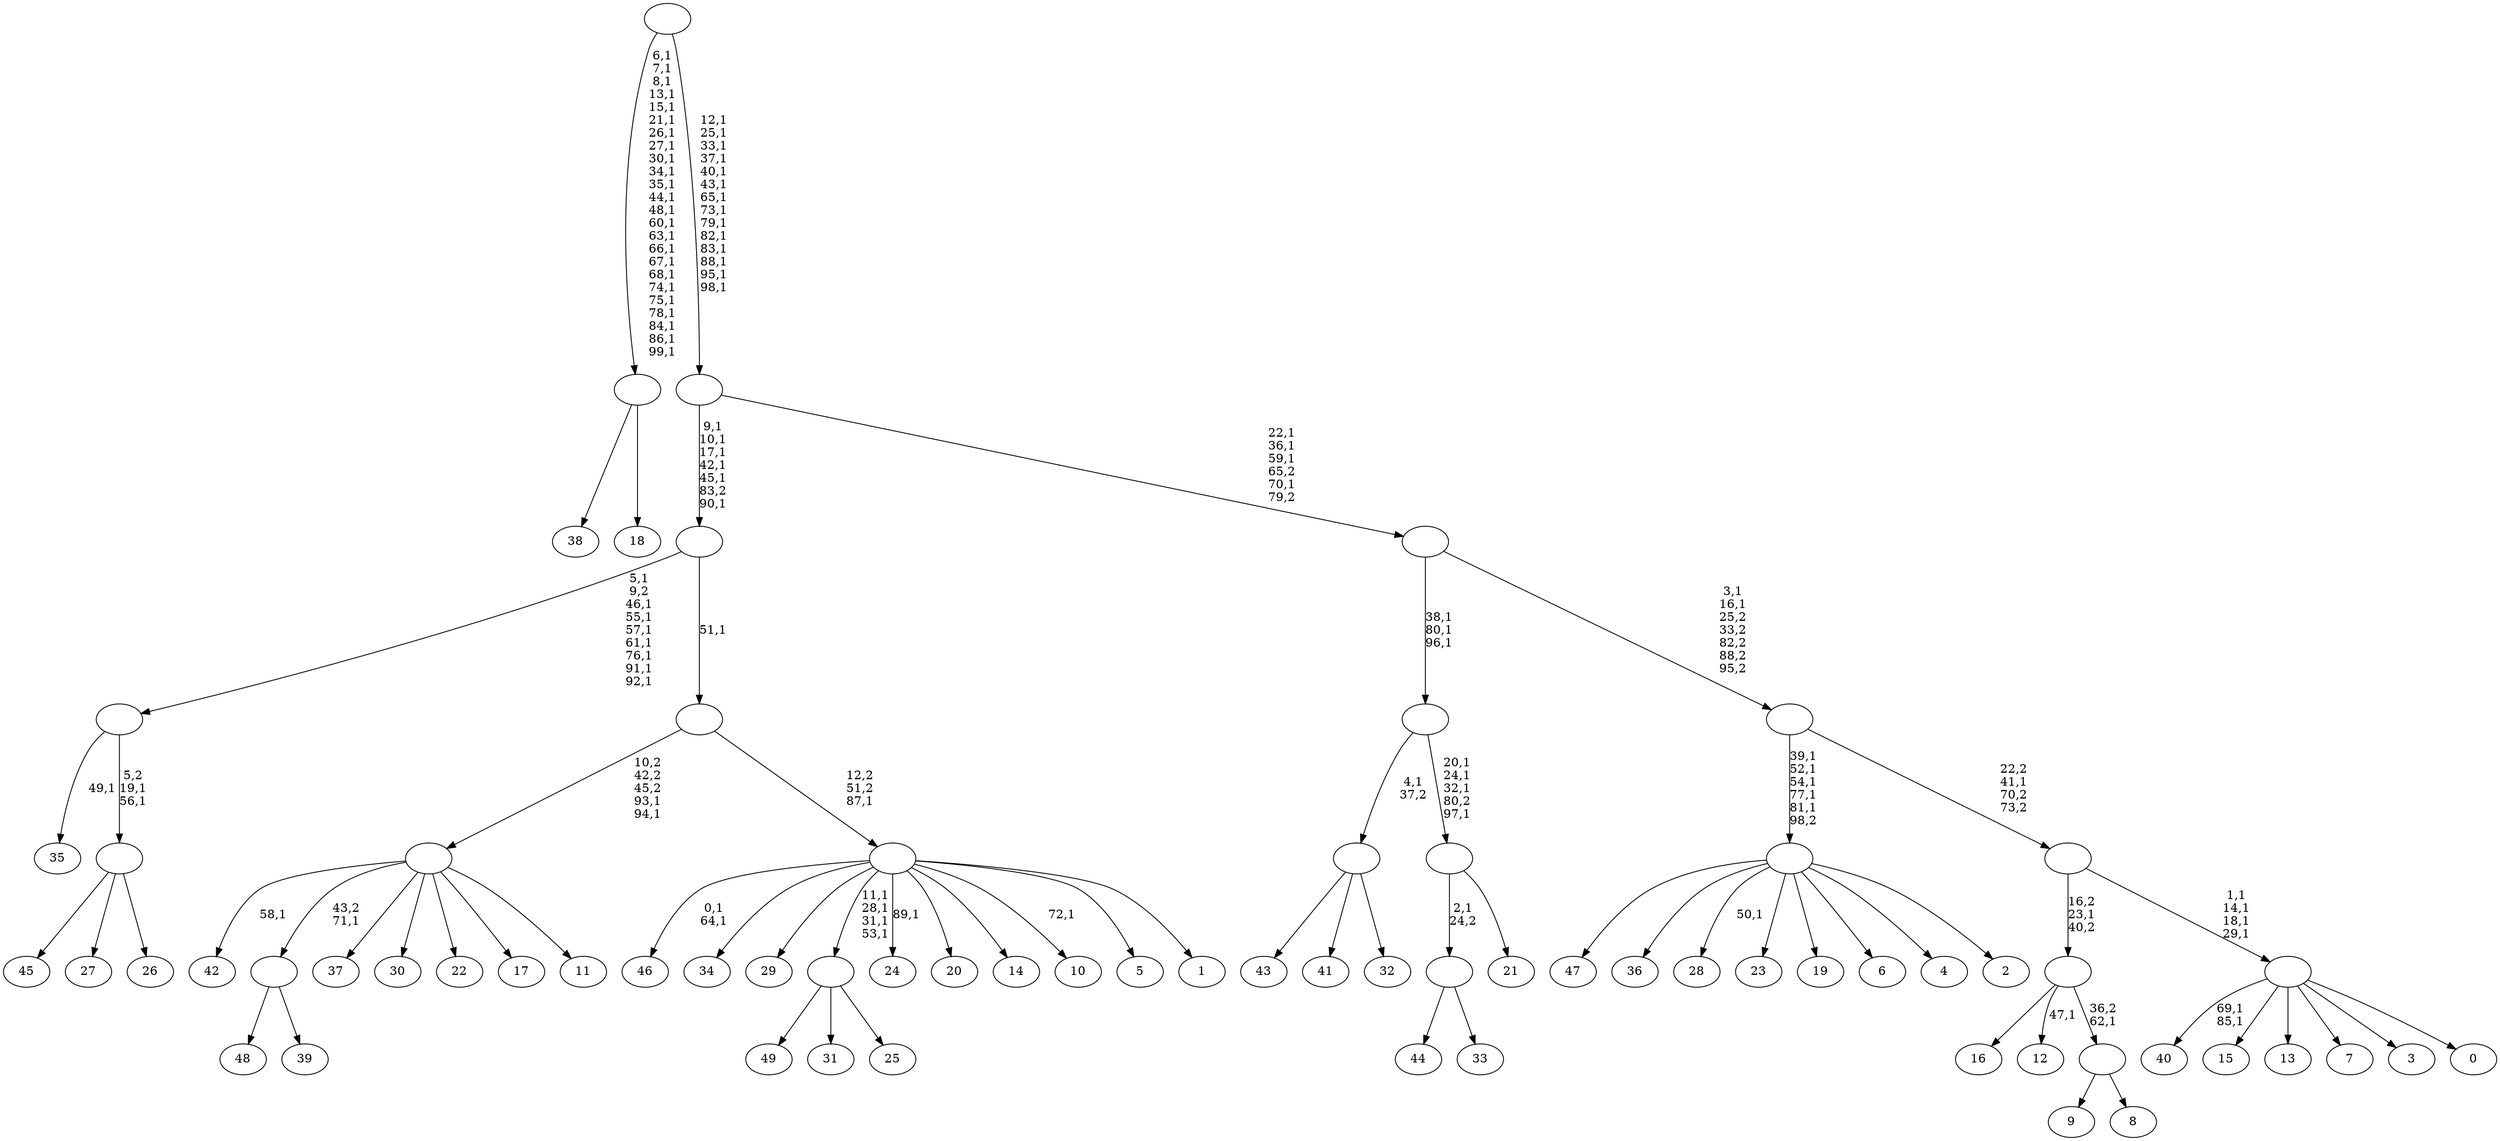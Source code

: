 digraph T {
	150 [label="49"]
	149 [label="48"]
	148 [label="47"]
	147 [label="46"]
	144 [label="45"]
	143 [label="44"]
	142 [label="43"]
	141 [label="42"]
	139 [label="41"]
	138 [label="40"]
	135 [label="39"]
	134 [label=""]
	133 [label="38"]
	132 [label="37"]
	131 [label="36"]
	130 [label="35"]
	128 [label="34"]
	127 [label="33"]
	126 [label=""]
	125 [label="32"]
	124 [label=""]
	123 [label="31"]
	122 [label="30"]
	121 [label="29"]
	120 [label="28"]
	118 [label="27"]
	117 [label="26"]
	116 [label=""]
	114 [label=""]
	106 [label="25"]
	105 [label=""]
	101 [label="24"]
	99 [label="23"]
	98 [label="22"]
	97 [label="21"]
	96 [label=""]
	92 [label=""]
	89 [label="20"]
	88 [label="19"]
	87 [label="18"]
	86 [label=""]
	62 [label="17"]
	61 [label="16"]
	60 [label="15"]
	59 [label="14"]
	58 [label="13"]
	57 [label="12"]
	55 [label="11"]
	54 [label=""]
	52 [label="10"]
	50 [label="9"]
	49 [label="8"]
	48 [label=""]
	47 [label=""]
	46 [label="7"]
	45 [label="6"]
	44 [label="5"]
	43 [label="4"]
	42 [label="3"]
	41 [label="2"]
	40 [label=""]
	35 [label="1"]
	34 [label=""]
	33 [label=""]
	32 [label=""]
	26 [label="0"]
	25 [label=""]
	21 [label=""]
	20 [label=""]
	18 [label=""]
	14 [label=""]
	0 [label=""]
	134 -> 149 [label=""]
	134 -> 135 [label=""]
	126 -> 143 [label=""]
	126 -> 127 [label=""]
	124 -> 142 [label=""]
	124 -> 139 [label=""]
	124 -> 125 [label=""]
	116 -> 144 [label=""]
	116 -> 118 [label=""]
	116 -> 117 [label=""]
	114 -> 116 [label="5,2\n19,1\n56,1"]
	114 -> 130 [label="49,1"]
	105 -> 150 [label=""]
	105 -> 123 [label=""]
	105 -> 106 [label=""]
	96 -> 126 [label="2,1\n24,2"]
	96 -> 97 [label=""]
	92 -> 96 [label="20,1\n24,1\n32,1\n80,2\n97,1"]
	92 -> 124 [label="4,1\n37,2"]
	86 -> 133 [label=""]
	86 -> 87 [label=""]
	54 -> 141 [label="58,1"]
	54 -> 134 [label="43,2\n71,1"]
	54 -> 132 [label=""]
	54 -> 122 [label=""]
	54 -> 98 [label=""]
	54 -> 62 [label=""]
	54 -> 55 [label=""]
	48 -> 50 [label=""]
	48 -> 49 [label=""]
	47 -> 57 [label="47,1"]
	47 -> 61 [label=""]
	47 -> 48 [label="36,2\n62,1"]
	40 -> 120 [label="50,1"]
	40 -> 148 [label=""]
	40 -> 131 [label=""]
	40 -> 99 [label=""]
	40 -> 88 [label=""]
	40 -> 45 [label=""]
	40 -> 43 [label=""]
	40 -> 41 [label=""]
	34 -> 52 [label="72,1"]
	34 -> 101 [label="89,1"]
	34 -> 105 [label="11,1\n28,1\n31,1\n53,1"]
	34 -> 147 [label="0,1\n64,1"]
	34 -> 128 [label=""]
	34 -> 121 [label=""]
	34 -> 89 [label=""]
	34 -> 59 [label=""]
	34 -> 44 [label=""]
	34 -> 35 [label=""]
	33 -> 54 [label="10,2\n42,2\n45,2\n93,1\n94,1"]
	33 -> 34 [label="12,2\n51,2\n87,1"]
	32 -> 114 [label="5,1\n9,2\n46,1\n55,1\n57,1\n61,1\n76,1\n91,1\n92,1"]
	32 -> 33 [label="51,1"]
	25 -> 138 [label="69,1\n85,1"]
	25 -> 60 [label=""]
	25 -> 58 [label=""]
	25 -> 46 [label=""]
	25 -> 42 [label=""]
	25 -> 26 [label=""]
	21 -> 25 [label="1,1\n14,1\n18,1\n29,1"]
	21 -> 47 [label="16,2\n23,1\n40,2"]
	20 -> 40 [label="39,1\n52,1\n54,1\n77,1\n81,1\n98,2"]
	20 -> 21 [label="22,2\n41,1\n70,2\n73,2"]
	18 -> 20 [label="3,1\n16,1\n25,2\n33,2\n82,2\n88,2\n95,2"]
	18 -> 92 [label="38,1\n80,1\n96,1"]
	14 -> 18 [label="22,1\n36,1\n59,1\n65,2\n70,1\n79,2"]
	14 -> 32 [label="9,1\n10,1\n17,1\n42,1\n45,1\n83,2\n90,1"]
	0 -> 14 [label="12,1\n25,1\n33,1\n37,1\n40,1\n43,1\n65,1\n73,1\n79,1\n82,1\n83,1\n88,1\n95,1\n98,1"]
	0 -> 86 [label="6,1\n7,1\n8,1\n13,1\n15,1\n21,1\n26,1\n27,1\n30,1\n34,1\n35,1\n44,1\n48,1\n60,1\n63,1\n66,1\n67,1\n68,1\n74,1\n75,1\n78,1\n84,1\n86,1\n99,1"]
}
